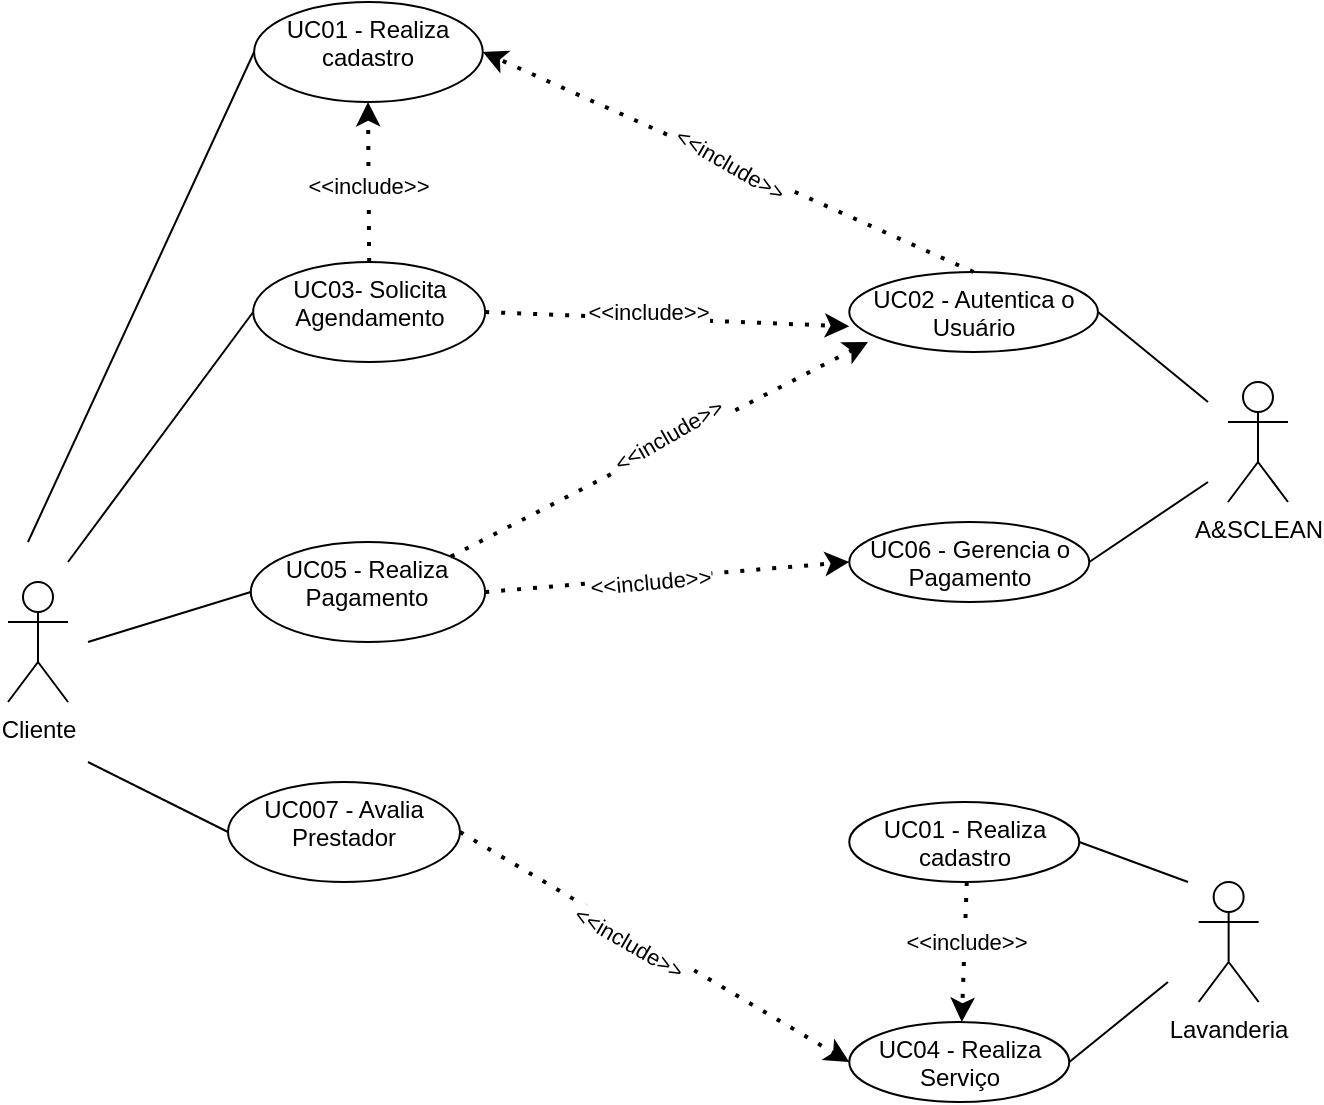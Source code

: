 <mxfile version="17.4.2" type="device"><diagram id="FGq1TvbccaH7YIzidJa4" name="Page-1"><mxGraphModel dx="1673" dy="941" grid="1" gridSize="10" guides="1" tooltips="1" connect="1" arrows="1" fold="1" page="1" pageScale="1" pageWidth="827" pageHeight="1169" math="0" shadow="0"><root><mxCell id="0"/><mxCell id="1" parent="0"/><mxCell id="vcMsJzlUMaAFrtoYUO8e-1" value="A&amp;amp;SCLEAN" style="shape=umlActor;verticalLabelPosition=bottom;verticalAlign=top;html=1;outlineConnect=0;" parent="1" vertex="1"><mxGeometry x="730" y="410" width="30" height="60" as="geometry"/></mxCell><mxCell id="vcMsJzlUMaAFrtoYUO8e-2" value="Cliente" style="shape=umlActor;verticalLabelPosition=bottom;verticalAlign=top;html=1;outlineConnect=0;" parent="1" vertex="1"><mxGeometry x="120" y="510" width="30" height="60" as="geometry"/></mxCell><mxCell id="vcMsJzlUMaAFrtoYUO8e-3" value="Lavanderia" style="shape=umlActor;verticalLabelPosition=bottom;verticalAlign=top;html=1;outlineConnect=0;" parent="1" vertex="1"><mxGeometry x="715.32" y="660" width="30" height="60" as="geometry"/></mxCell><mxCell id="vcMsJzlUMaAFrtoYUO8e-5" value="UC02 - Autentica o Usuário" style="ellipse;whiteSpace=wrap;html=1;verticalAlign=top;" parent="1" vertex="1"><mxGeometry x="540.63" y="355" width="124.37" height="40" as="geometry"/></mxCell><mxCell id="vcMsJzlUMaAFrtoYUO8e-13" value="UC06 - Gerencia o Pagamento" style="ellipse;whiteSpace=wrap;html=1;verticalAlign=top;" parent="1" vertex="1"><mxGeometry x="540.63" y="480" width="120" height="40" as="geometry"/></mxCell><mxCell id="vcMsJzlUMaAFrtoYUO8e-15" value="UC04 - Realiza Serviço" style="ellipse;whiteSpace=wrap;html=1;verticalAlign=top;" parent="1" vertex="1"><mxGeometry x="540.63" y="730" width="110" height="40" as="geometry"/></mxCell><mxCell id="vcMsJzlUMaAFrtoYUO8e-18" value="UC01 - Realiza cadastro" style="ellipse;whiteSpace=wrap;html=1;verticalAlign=top;" parent="1" vertex="1"><mxGeometry x="243.04" y="220" width="114.37" height="50" as="geometry"/></mxCell><mxCell id="vcMsJzlUMaAFrtoYUO8e-20" value="UC05 - Realiza Pagamento" style="ellipse;whiteSpace=wrap;html=1;verticalAlign=top;" parent="1" vertex="1"><mxGeometry x="241.41" y="490" width="117.18" height="50" as="geometry"/></mxCell><mxCell id="vcMsJzlUMaAFrtoYUO8e-22" value="UC007 - Avalia Prestador" style="ellipse;whiteSpace=wrap;html=1;verticalAlign=top;" parent="1" vertex="1"><mxGeometry x="230" y="610" width="116" height="50" as="geometry"/></mxCell><mxCell id="vcMsJzlUMaAFrtoYUO8e-25" value="UC01 - Realiza cadastro" style="ellipse;whiteSpace=wrap;html=1;verticalAlign=top;" parent="1" vertex="1"><mxGeometry x="540.63" y="620" width="115" height="40" as="geometry"/></mxCell><mxCell id="cCGwYH-oEIkdjXcdSKBa-2" value="" style="endArrow=none;html=1;rounded=0;entryX=0;entryY=0.5;entryDx=0;entryDy=0;" edge="1" parent="1" target="vcMsJzlUMaAFrtoYUO8e-18"><mxGeometry width="50" height="50" relative="1" as="geometry"><mxPoint x="130" y="490" as="sourcePoint"/><mxPoint x="510" y="530" as="targetPoint"/></mxGeometry></mxCell><mxCell id="cCGwYH-oEIkdjXcdSKBa-3" value="" style="endArrow=none;html=1;rounded=0;entryX=0;entryY=0.5;entryDx=0;entryDy=0;" edge="1" parent="1" target="vcMsJzlUMaAFrtoYUO8e-20"><mxGeometry width="50" height="50" relative="1" as="geometry"><mxPoint x="160" y="540" as="sourcePoint"/><mxPoint x="251.41" y="405" as="targetPoint"/></mxGeometry></mxCell><mxCell id="cCGwYH-oEIkdjXcdSKBa-4" value="" style="endArrow=none;html=1;rounded=0;entryX=0;entryY=0.5;entryDx=0;entryDy=0;" edge="1" parent="1" target="vcMsJzlUMaAFrtoYUO8e-22"><mxGeometry width="50" height="50" relative="1" as="geometry"><mxPoint x="160" y="600" as="sourcePoint"/><mxPoint x="261.41" y="415" as="targetPoint"/></mxGeometry></mxCell><mxCell id="cCGwYH-oEIkdjXcdSKBa-5" value="" style="endArrow=none;html=1;rounded=0;entryX=1;entryY=0.5;entryDx=0;entryDy=0;" edge="1" parent="1" target="vcMsJzlUMaAFrtoYUO8e-5"><mxGeometry width="50" height="50" relative="1" as="geometry"><mxPoint x="720" y="420" as="sourcePoint"/><mxPoint x="271.41" y="425" as="targetPoint"/></mxGeometry></mxCell><mxCell id="cCGwYH-oEIkdjXcdSKBa-6" value="" style="endArrow=none;html=1;rounded=0;entryX=1;entryY=0.5;entryDx=0;entryDy=0;" edge="1" parent="1" target="vcMsJzlUMaAFrtoYUO8e-13"><mxGeometry width="50" height="50" relative="1" as="geometry"><mxPoint x="720" y="460" as="sourcePoint"/><mxPoint x="281.41" y="435" as="targetPoint"/></mxGeometry></mxCell><mxCell id="cCGwYH-oEIkdjXcdSKBa-7" value="" style="endArrow=none;html=1;rounded=0;entryX=1;entryY=0.5;entryDx=0;entryDy=0;" edge="1" parent="1" target="vcMsJzlUMaAFrtoYUO8e-25"><mxGeometry width="50" height="50" relative="1" as="geometry"><mxPoint x="710" y="660" as="sourcePoint"/><mxPoint x="291.41" y="445" as="targetPoint"/></mxGeometry></mxCell><mxCell id="cCGwYH-oEIkdjXcdSKBa-8" value="" style="endArrow=none;html=1;rounded=0;entryX=1;entryY=0.5;entryDx=0;entryDy=0;" edge="1" parent="1" target="vcMsJzlUMaAFrtoYUO8e-15"><mxGeometry width="50" height="50" relative="1" as="geometry"><mxPoint x="700" y="710" as="sourcePoint"/><mxPoint x="301.41" y="455" as="targetPoint"/></mxGeometry></mxCell><mxCell id="cCGwYH-oEIkdjXcdSKBa-9" value="" style="endArrow=classic;dashed=1;html=1;dashPattern=1 3;strokeWidth=2;rounded=0;entryX=0;entryY=0.5;entryDx=0;entryDy=0;exitX=1;exitY=0.5;exitDx=0;exitDy=0;endFill=1;" edge="1" parent="1" source="vcMsJzlUMaAFrtoYUO8e-20" target="vcMsJzlUMaAFrtoYUO8e-13"><mxGeometry width="50" height="50" relative="1" as="geometry"><mxPoint x="400" y="570" as="sourcePoint"/><mxPoint x="450" y="520" as="targetPoint"/></mxGeometry></mxCell><mxCell id="cCGwYH-oEIkdjXcdSKBa-10" value="&amp;lt;&amp;lt;include&amp;gt;&amp;gt;" style="edgeLabel;html=1;align=center;verticalAlign=middle;resizable=0;points=[];rotation=-5;" vertex="1" connectable="0" parent="cCGwYH-oEIkdjXcdSKBa-9"><mxGeometry x="0.704" relative="1" as="geometry"><mxPoint x="-73" y="8" as="offset"/></mxGeometry></mxCell><mxCell id="cCGwYH-oEIkdjXcdSKBa-12" value="" style="endArrow=classic;dashed=1;html=1;dashPattern=1 3;strokeWidth=2;rounded=0;entryX=0.5;entryY=0;entryDx=0;entryDy=0;exitX=0.5;exitY=1;exitDx=0;exitDy=0;endFill=1;" edge="1" parent="1"><mxGeometry width="50" height="50" relative="1" as="geometry"><mxPoint x="599.38" y="660" as="sourcePoint"/><mxPoint x="596.88" y="730" as="targetPoint"/></mxGeometry></mxCell><mxCell id="cCGwYH-oEIkdjXcdSKBa-13" value="&amp;lt;&amp;lt;include&amp;gt;&amp;gt;" style="edgeLabel;html=1;align=center;verticalAlign=middle;resizable=0;points=[];rotation=0;" vertex="1" connectable="0" parent="cCGwYH-oEIkdjXcdSKBa-12"><mxGeometry x="0.704" relative="1" as="geometry"><mxPoint x="1" y="-30" as="offset"/></mxGeometry></mxCell><mxCell id="cCGwYH-oEIkdjXcdSKBa-14" value="" style="endArrow=classic;dashed=1;html=1;dashPattern=1 3;strokeWidth=2;rounded=0;exitX=1;exitY=0;exitDx=0;exitDy=0;endFill=1;" edge="1" parent="1" source="vcMsJzlUMaAFrtoYUO8e-20"><mxGeometry width="50" height="50" relative="1" as="geometry"><mxPoint x="368.59" y="525" as="sourcePoint"/><mxPoint x="550" y="390" as="targetPoint"/></mxGeometry></mxCell><mxCell id="cCGwYH-oEIkdjXcdSKBa-15" value="&amp;lt;&amp;lt;include&amp;gt;&amp;gt;" style="edgeLabel;html=1;align=center;verticalAlign=middle;resizable=0;points=[];rotation=-30;" vertex="1" connectable="0" parent="cCGwYH-oEIkdjXcdSKBa-14"><mxGeometry x="0.704" relative="1" as="geometry"><mxPoint x="-70" y="31" as="offset"/></mxGeometry></mxCell><mxCell id="cCGwYH-oEIkdjXcdSKBa-16" value="UC03- Solicita&lt;br&gt;Agendamento" style="ellipse;whiteSpace=wrap;html=1;verticalAlign=top;" vertex="1" parent="1"><mxGeometry x="242.59" y="350" width="116" height="50" as="geometry"/></mxCell><mxCell id="cCGwYH-oEIkdjXcdSKBa-17" value="" style="endArrow=none;html=1;rounded=0;entryX=0;entryY=0.5;entryDx=0;entryDy=0;" edge="1" parent="1" target="cCGwYH-oEIkdjXcdSKBa-16"><mxGeometry width="50" height="50" relative="1" as="geometry"><mxPoint x="150" y="500" as="sourcePoint"/><mxPoint x="251.41" y="615" as="targetPoint"/></mxGeometry></mxCell><mxCell id="cCGwYH-oEIkdjXcdSKBa-18" value="" style="endArrow=classic;dashed=1;html=1;dashPattern=1 3;strokeWidth=2;rounded=0;exitX=0.5;exitY=0;exitDx=0;exitDy=0;endFill=1;" edge="1" parent="1" source="cCGwYH-oEIkdjXcdSKBa-16"><mxGeometry width="50" height="50" relative="1" as="geometry"><mxPoint x="351.338" y="507.284" as="sourcePoint"/><mxPoint x="300" y="270" as="targetPoint"/></mxGeometry></mxCell><mxCell id="cCGwYH-oEIkdjXcdSKBa-19" value="&amp;lt;&amp;lt;include&amp;gt;&amp;gt;" style="edgeLabel;html=1;align=center;verticalAlign=middle;resizable=0;points=[];rotation=0;" vertex="1" connectable="0" parent="cCGwYH-oEIkdjXcdSKBa-18"><mxGeometry x="0.704" relative="1" as="geometry"><mxPoint y="30" as="offset"/></mxGeometry></mxCell><mxCell id="cCGwYH-oEIkdjXcdSKBa-20" value="" style="endArrow=classic;dashed=1;html=1;dashPattern=1 3;strokeWidth=2;rounded=0;exitX=1;exitY=0.5;exitDx=0;exitDy=0;endFill=1;" edge="1" parent="1" source="cCGwYH-oEIkdjXcdSKBa-16"><mxGeometry width="50" height="50" relative="1" as="geometry"><mxPoint x="305.0" y="350.0" as="sourcePoint"/><mxPoint x="540.631" y="382.172" as="targetPoint"/></mxGeometry></mxCell><mxCell id="cCGwYH-oEIkdjXcdSKBa-21" value="&amp;lt;&amp;lt;include&amp;gt;&amp;gt;" style="edgeLabel;html=1;align=center;verticalAlign=middle;resizable=0;points=[];rotation=0;" vertex="1" connectable="0" parent="cCGwYH-oEIkdjXcdSKBa-20"><mxGeometry x="0.704" relative="1" as="geometry"><mxPoint x="-74" y="-6" as="offset"/></mxGeometry></mxCell><mxCell id="cCGwYH-oEIkdjXcdSKBa-22" value="" style="endArrow=classic;dashed=1;html=1;dashPattern=1 3;strokeWidth=2;rounded=0;exitX=0.5;exitY=0;exitDx=0;exitDy=0;endFill=1;entryX=1;entryY=0.5;entryDx=0;entryDy=0;" edge="1" parent="1" source="vcMsJzlUMaAFrtoYUO8e-5" target="vcMsJzlUMaAFrtoYUO8e-18"><mxGeometry width="50" height="50" relative="1" as="geometry"><mxPoint x="310.59" y="360" as="sourcePoint"/><mxPoint x="310" y="280" as="targetPoint"/></mxGeometry></mxCell><mxCell id="cCGwYH-oEIkdjXcdSKBa-23" value="&amp;lt;&amp;lt;include&amp;gt;&amp;gt;" style="edgeLabel;html=1;align=center;verticalAlign=middle;resizable=0;points=[];rotation=30;" vertex="1" connectable="0" parent="cCGwYH-oEIkdjXcdSKBa-22"><mxGeometry x="0.704" relative="1" as="geometry"><mxPoint x="87" y="39" as="offset"/></mxGeometry></mxCell><mxCell id="cCGwYH-oEIkdjXcdSKBa-24" value="" style="endArrow=classic;dashed=1;html=1;dashPattern=1 3;strokeWidth=2;rounded=0;entryX=0;entryY=0.5;entryDx=0;entryDy=0;exitX=1;exitY=0.5;exitDx=0;exitDy=0;endFill=1;" edge="1" parent="1" source="vcMsJzlUMaAFrtoYUO8e-22" target="vcMsJzlUMaAFrtoYUO8e-15"><mxGeometry width="50" height="50" relative="1" as="geometry"><mxPoint x="368.59" y="525" as="sourcePoint"/><mxPoint x="550.63" y="510" as="targetPoint"/></mxGeometry></mxCell><mxCell id="cCGwYH-oEIkdjXcdSKBa-25" value="&amp;lt;&amp;lt;include&amp;gt;&amp;gt;" style="edgeLabel;html=1;align=center;verticalAlign=middle;resizable=0;points=[];rotation=30;" vertex="1" connectable="0" parent="cCGwYH-oEIkdjXcdSKBa-24"><mxGeometry x="0.704" relative="1" as="geometry"><mxPoint x="-82" y="-43" as="offset"/></mxGeometry></mxCell></root></mxGraphModel></diagram></mxfile>